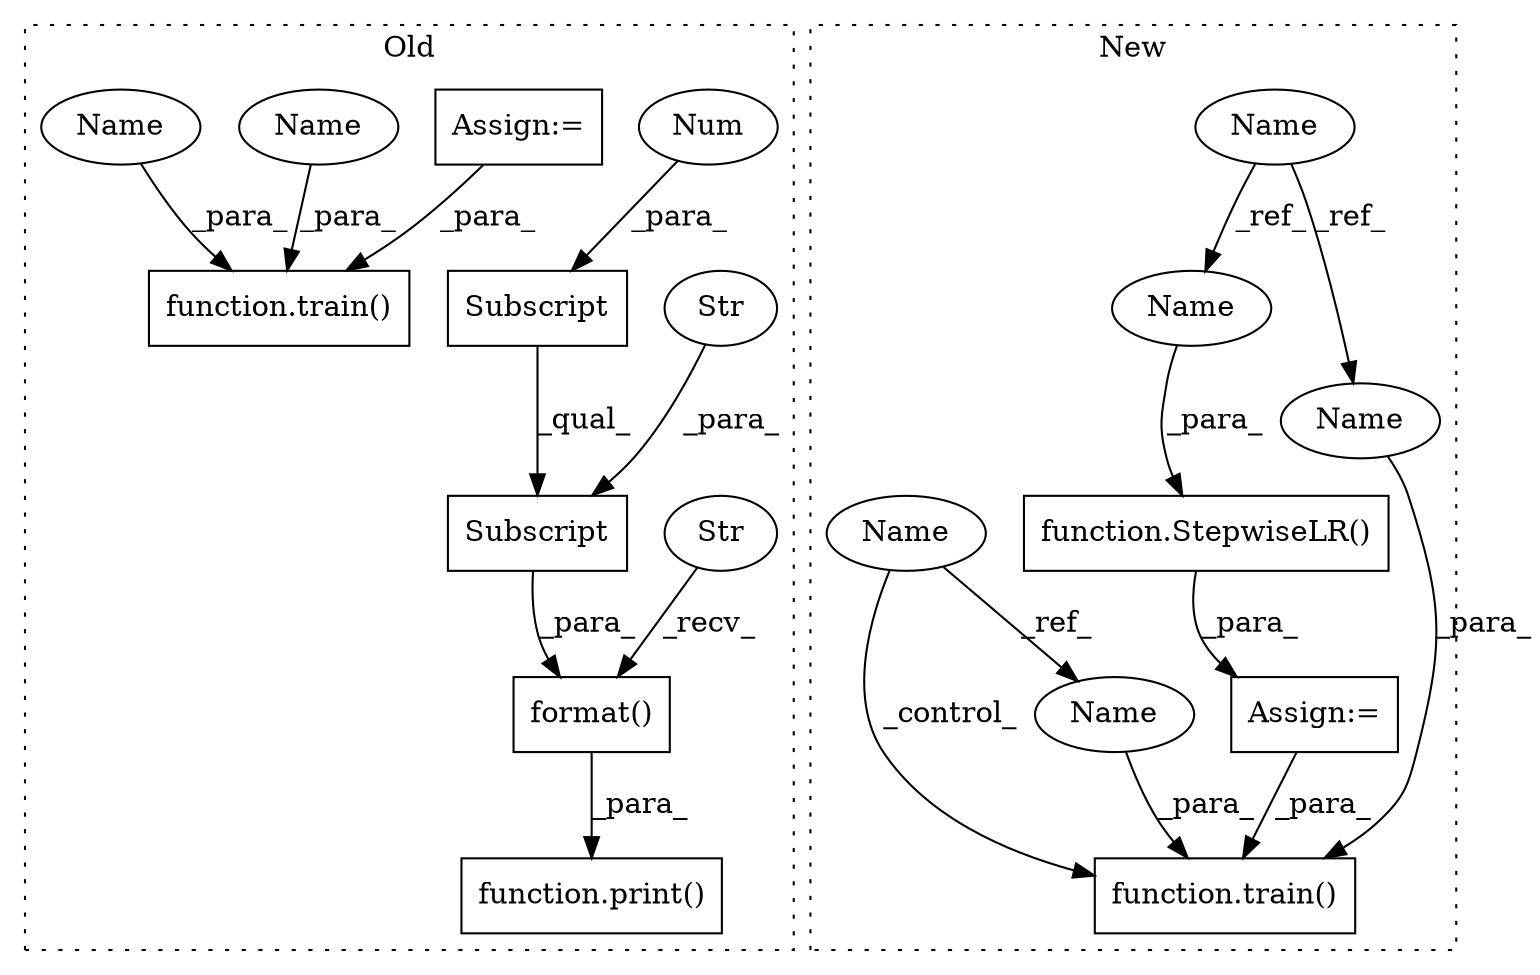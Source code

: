 digraph G {
subgraph cluster0 {
1 [label="function.train()" a="75" s="4111,4218" l="6,1" shape="box"];
6 [label="function.print()" a="75" s="4013,4070" l="6,1" shape="box"];
7 [label="format()" a="75" s="4019,4069" l="19,1" shape="box"];
8 [label="Subscript" a="63" s="4038,0" l="31,0" shape="box"];
9 [label="Str" a="66" s="4019" l="11" shape="ellipse"];
10 [label="Str" a="66" s="4064" l="4" shape="ellipse"];
11 [label="Subscript" a="63" s="4038,0" l="25,0" shape="box"];
12 [label="Num" a="76" s="4061" l="1" shape="ellipse"];
14 [label="Assign:=" a="68" s="3657" l="3" shape="box"];
18 [label="Name" a="87" s="4167" l="9" shape="ellipse"];
19 [label="Name" a="87" s="4178" l="5" shape="ellipse"];
label = "Old";
style="dotted";
}
subgraph cluster1 {
2 [label="function.StepwiseLR()" a="75" s="3591,3611" l="11,48" shape="box"];
3 [label="Name" a="87" s="3461" l="9" shape="ellipse"];
4 [label="function.train()" a="75" s="4006,4123" l="6,1" shape="box"];
5 [label="Name" a="87" s="3939" l="5" shape="ellipse"];
13 [label="Assign:=" a="68" s="3588" l="3" shape="box"];
15 [label="Name" a="87" s="3602" l="9" shape="ellipse"];
16 [label="Name" a="87" s="4074" l="9" shape="ellipse"];
17 [label="Name" a="87" s="4112" l="5" shape="ellipse"];
label = "New";
style="dotted";
}
2 -> 13 [label="_para_"];
3 -> 16 [label="_ref_"];
3 -> 15 [label="_ref_"];
5 -> 4 [label="_control_"];
5 -> 17 [label="_ref_"];
7 -> 6 [label="_para_"];
8 -> 7 [label="_para_"];
9 -> 7 [label="_recv_"];
10 -> 8 [label="_para_"];
11 -> 8 [label="_qual_"];
12 -> 11 [label="_para_"];
13 -> 4 [label="_para_"];
14 -> 1 [label="_para_"];
15 -> 2 [label="_para_"];
16 -> 4 [label="_para_"];
17 -> 4 [label="_para_"];
18 -> 1 [label="_para_"];
19 -> 1 [label="_para_"];
}